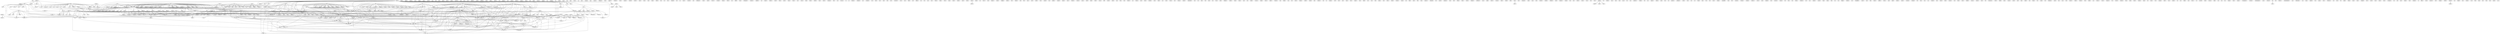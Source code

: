 digraph G {
  att [ label="att(2)" ];
  ee [ label="ee(5)" ];
  edu [ label="edu(90)" ];
  rcox [ label="rcox(1)" ];
  hp [ label="hp(2)" ];
  ubc [ label="ubc(5)" ];
  ac [ label="ac(9)" ];
  daigle [ label="daigle(2)" ];
  qvack [ label="qvack(1)" ];
  culliton [ label="culliton(2)" ];
  srg [ label="srg(1)" ];
  com [ label="com(46)" ];
  cox [ label="cox(2)" ];
  umr [ label="umr(1)" ];
  vnet [ label="vnet(5)" ];
  intel [ label="intel(1)" ];
  unit [ label="unit(2)" ];
  sasowa [ label="sasowa(1)" ];
  dmi [ label="dmi(1)" ];
  spr [ label="spr(1)" ];
  usherb [ label="usherb(1)" ];
  shane [ label="shane(2)" ];
  sedona [ label="sedona(1)" ];
  neilb [ label="neilb(1)" ];
  borris [ label="borris(1)" ];
  mik [ label="mik(2)" ];
  eece [ label="eece(1)" ];
  uky [ label="uky(2)" ];
  arperd [ label="arperd(1)" ];
  maoee [ label="maoee(1)" ];
  deluge [ label="deluge(1)" ];
  swallow [ label="swallow(1)" ];
  yacc [ label="yacc(1)" ];
  copper [ label="copper(1)" ];
  aecox [ label="aecox(1)" ];
  number [ label="number(6)" ];
  compatibility [ label="compatibility(2)" ];
  installation [ label="installation(2)" ];
  exceeds [ label="exceeds(2)" ];
  hardware [ label="hardware(3)" ];
  etc [ label="etc(2)" ];
  availability [ label="availability(3)" ];
  roussor [ label="roussor(1)" ];
  nec [ label="nec(1)" ];
  au [ label="au(8)" ];
  zeta [ label="zeta(1)" ];
  mohit [ label="mohit(1)" ];
  physc [ label="physc(1)" ];
  ringer [ label="ringer(2)" ];
  voting [ label="voting(12)" ];
  comp [ label="comp(35)" ];
  xscheme [ label="xscheme(1)" ];
  site [ label="site(1)" ];
  gcc [ label="gcc(2)" ];
  news [ label="news(2)" ];
  newsgroup [ label="newsgroup(4)" ];
  mail [ label="mail(6)" ];
  emx [ label="emx(1)" ];
  end [ label="end(1)" ];
  comp [ label="comp(8)" ];
  software [ label="software(4)" ];
  date [ label="date(1)" ];
  schedule [ label="schedule(3)" ];
  vote [ label="vote(1)" ];
  ask [ label="ask(2)" ];
  programmer [ label="programmer(22)" ];
  state [ label="state(1)" ];
  ispell [ label="ispell(1)" ];
  mlevis [ label="mlevis(2)" ];
  schedule [ label="schedule(1)" ];
  deadline [ label="deadline(1)" ];
  utsa [ label="utsa(5)" ];
  example [ label="example(5)" ];
  person [ label="person(2)" ];
  case [ label="case(1)" ];
  attempt [ label="attempt(4)" ];
  read [ label="read(2)" ];
  proposal [ label="proposal(3)" ];
  send [ label="send(4)" ];
  started [ label="started(1)" ];
  passes [ label="passes(2)" ];
  vote [ label="vote(10)" ];
  period [ label="period(4)" ];
  creation [ label="creation(5)" ];
  ballot [ label="ballot(10)" ];
  end [ label="end(1)" ];
  flex [ label="flex(1)" ];
  bit [ label="bit(1)" ];
  month [ label="month(1)" ];
  see [ label="see(1)" ];
  expert [ label="expert(1)" ];
  lawrence [ label="lawrence(1)" ];
  isis [ label="isis(2)" ];
  slin [ label="slin(1)" ];
  rose [ label="rose(1)" ];
  optimization [ label="optimization(1)" ];
  information [ label="information(1)" ];
  performance [ label="performance(1)" ];
  jeff [ label="jeff(3)" ];
  rain [ label="rain(2)" ];
  fluke [ label="fluke(1)" ];
  neon [ label="neon(1)" ];
  netcom [ label="netcom(3)" ];
  moriarty [ label="moriarty(1)" ];
  rick [ label="rick(2)" ];
  tc [ label="tc(2)" ];
  suttor [ label="suttor(1)" ];
  gtd [ label="gtd(1)" ];
  gatech [ label="gatech(3)" ];
  crick [ label="crick(1)" ];
  tmc [ label="tmc(1)" ];
  prism [ label="prism(2)" ];
  jsuttor [ label="jsuttor(1)" ];
  ssctr [ label="ssctr(1)" ];
  magnum [ label="magnum(1)" ];
  orville [ label="orville(2)" ];
  lindholm [ label="lindholm(2)" ];
  hvlpa [ label="hvlpa(1)" ];
  nadler [ label="nadler(1)" ];
  gmayer [ label="gmayer(1)" ];
  porting [ label="porting(8)" ];
  setup [ label="setup(9)" ];
  renaming [ label="renaming(2)" ];
  misc [ label="misc(10)" ];
  cc [ label="cc(2)" ];
  buffalo [ label="buffalo(1)" ];
  utexas [ label="utexas(2)" ];
  helsinki [ label="helsinki(1)" ];
  fi [ label="fi(3)" ];
  monash [ label="monash(4)" ];
  ed [ label="ed(2)" ];
  utexas [ label="utexas(1)" ];
  lin [ label="lin(1)" ];
  holsman [ label="holsman(1)" ];
  oau [ label="oau(1)" ];
  patrick [ label="patrick(1)" ];
  jdecarlo [ label="jdecarlo(1)" ];
  bronner [ label="bronner(1)" ];
  editor [ label="editor(1)" ];
  rpi [ label="rpi(2)" ];
  math [ label="math(3)" ];
  seymour [ label="seymour(1)" ];
  gunther [ label="gunther(1)" ];
  bj [ label="bj(1)" ];
  chinchilla [ label="chinchilla(1)" ];
  lf [ label="lf(1)" ];
  cornell [ label="cornell(2)" ];
  petro [ label="petro(1)" ];
  iac [ label="iac(1)" ];
  gen [ label="gen(2)" ];
  youren [ label="youren(1)" ];
  sc [ label="sc(1)" ];
  eliot [ label="eliot(1)" ];
  kovarski [ label="kovarski(2)" ];
  naji [ label="naji(1)" ];
  zawodny [ label="zawodny(1)" ];
  feldtmann [ label="feldtmann(1)" ];
  alicia [ label="alicia(1)" ];
  haggerty [ label="haggerty(1)" ];
  basis [ label="basis(1)" ];
  henriksen [ label="henriksen(1)" ];
  meyer [ label="meyer(1)" ];
  program [ label="program(1)" ];
  berkeley [ label="berkeley(2)" ];
  dl [ label="dl(1)" ];
  werner [ label="werner(2)" ];
  maxwell [ label="maxwell(2)" ];
  streeter [ label="streeter(1)" ];
  stephen [ label="stephen(4)" ];
  stevep [ label="stevep(1)" ];
  ian [ label="ian(2)" ];
  uwaterloo [ label="uwaterloo(4)" ];
  cmu [ label="cmu(2)" ];
  actrix [ label="actrix(2)" ];
  sri [ label="sri(1)" ];
  nz [ label="nz(4)" ];
  drye [ label="drye(1)" ];
  sl [ label="sl(1)" ];
  lau [ label="lau(4)" ];
  andrew [ label="andrew(3)" ];
  scdrye [ label="scdrye(1)" ];
  swt [ label="swt(1)" ];
  affinity [ label="affinity(1)" ];
  org [ label="org(9)" ];
  mn [ label="mn(1)" ];
  kralizec [ label="kralizec(1)" ];
  sanjay [ label="sanjay(1)" ];
  crispy [ label="crispy(1)" ];
  juha [ label="juha(1)" ];
  assela [ label="assela(1)" ];
  binkley [ label="binkley(1)" ];
  lkg [ label="lkg(1)" ];
  nrc [ label="nrc(1)" ];
  john [ label="john(2)" ];
  jbodnar [ label="jbodnar(1)" ];
  harvard [ label="harvard(4)" ];
  husc [ label="husc(1)" ];
  hstbme [ label="hstbme(1)" ];
  voter [ label="voter(3)" ];
  favors [ label="favors(1)" ];
  gnassi [ label="gnassi(1)" ];
  name [ label="name(11)" ];
  decarlo [ label="decarlo(1)" ];
  jgnassi [ label="jgnassi(1)" ];
  mitre [ label="mitre(1)" ];
  digex [ label="digex(1)" ];
  uga [ label="uga(1)" ];
  mit [ label="mit(4)" ];
  access [ label="access(1)" ];
  setting [ label="setting(1)" ];
  article [ label="article(1)" ];
  programming [ label="programming(1)" ];
  heirarchy [ label="heirarchy(1)" ];
  discuss [ label="discuss(1)" ];
  post [ label="post(2)" ];
  post [ label="post(1)" ];
  voted [ label="voted(1)" ];
  dave [ label="dave(1)" ];
  gregory [ label="gregory(3)" ];
  boeing [ label="boeing(1)" ];
  bcstec [ label="bcstec(1)" ];
  ggw [ label="ggw(1)" ];
  stephen [ label="stephen(2)" ];
  benningf [ label="benningf(1)" ];
  ptt [ label="ptt(1)" ];
  rn [ label="rn(1)" ];
  nrcphy [ label="nrcphy(1)" ];
  rosenvold [ label="rosenvold(1)" ];
  aid [ label="aid(1)" ];
  mfclemente [ label="mfclemente(1)" ];
  vartan [ label="vartan(1)" ];
  asselin [ label="asselin(1)" ];
  please [ label="please(3)" ];
  check [ label="check(1)" ];
  delete [ label="delete(1)" ];
  boisvert [ label="boisvert(1)" ];
  christoph [ label="christoph(1)" ];
  hilmera [ label="hilmera(1)" ];
  fwi [ label="fwi(1)" ];
  phoenix [ label="phoenix(1)" ];
  nl [ label="nl(6)" ];
  huang [ label="huang(1)" ];
  axion [ label="axion(1)" ];
  uva [ label="uva(1)" ];
  rao [ label="rao(2)" ];
  gammon [ label="gammon(1)" ];
  kfa [ label="kfa(1)" ];
  juelich [ label="juelich(2)" ];
  kfa [ label="kfa(1)" ];
  wpi [ label="wpi(2)" ];
  ibt [ label="ibt(2)" ];
  net [ label="net(1)" ];
  uunet [ label="uunet(1)" ];
  uunet [ label="uunet(1)" ];
  bt [ label="bt(1)" ];
  quinn [ label="quinn(2)" ];
  jerome [ label="jerome(2)" ];
  rgam [ label="rgam(1)" ];
  uk [ label="uk(4)" ];
  van [ label="van(4)" ];
  uu [ label="uu(1)" ];
  spot [ label="spot(1)" ];
  mrhagger [ label="mrhagger(1)" ];
  cactus [ label="cactus(1)" ];
  fattire [ label="fattire(1)" ];
  kiehl [ label="kiehl(2)" ];
  heederik [ label="heederik(2)" ];
  pshuang [ label="pshuang(1)" ];
  co [ label="co(1)" ];
  mass [ label="mass(4)" ];
  re [ label="re(1)" ];
  contains [ label="contains(1)" ];
  acknowledge [ label="acknowledge(1)" ];
  need [ label="need(1)" ];
  list [ label="list(1)" ];
  background [ label="background(2)" ];
  document [ label="document(1)" ];
  repeat [ label="repeat(1)" ];
  ack [ label="ack(3)" ];
  fischer [ label="fischer(2)" ];
  mu [ label="mu(1)" ];
  oz [ label="oz(2)" ];
  ecr [ label="ecr(1)" ];
  oac [ label="oac(1)" ];
  geoffb [ label="geoffb(1)" ];
  evanc [ label="evanc(1)" ];
  development [ label="development(1)" ];
  erzberger [ label="erzberger(1)" ];
  engelbert [ label="engelbert(1)" ];
  sg [ label="sg(1)" ];
  edward [ label="edward(1)" ];
  efeustel [ label="efeustel(1)" ];
  ida [ label="ida(1)" ];
  feustel [ label="feustel(1)" ];
  wimmer [ label="wimmer(2)" ];
  ftp [ label="ftp(1)" ];
  charge [ label="charge(1)" ];
  cheshire [ label="cheshire(1)" ];
  reisert [ label="reisert(2)" ];
  lebius [ label="lebius(2)" ];
  convex [ label="convex(1)" ];
  tommy [ label="tommy(1)" ];
  unix [ label="unix(2)" ];
  portability [ label="portability(1)" ];
  group [ label="group(1)" ];
  cover [ label="cover(1)" ];
  brianw [ label="brianw(1)" ];
  msc [ label="msc(1)" ];
  stratus [ label="stratus(1)" ];
  petja [ label="petja(1)" ];
  dermit [ label="dermit(1)" ];
  mittelst [ label="mittelst(1)" ];
  tigris [ label="tigris(1)" ];
  sean [ label="sean(1)" ];
  acad [ label="acad(1)" ];
  sorourke [ label="sorourke(1)" ];
  rourke [ label="rourke(1)" ];
  alaska [ label="alaska(1)" ];
  gartler [ label="gartler(1)" ];
  kassarjian [ label="kassarjian(1)" ];
  beta [ label="beta(1)" ];
  cco [ label="cco(2)" ];
  morrison [ label="morrison(1)" ];
  ir [ label="ir(1)" ];
  rz [ label="rz(1)" ];
  iholsman [ label="iholsman(1)" ];
  chandonia [ label="chandonia(1)" ];
  sip [ label="sip(1)" ];
  coordinate [ label="coordinate(1)" ];
  joey [ label="joey(1)" ];
  haijo [ label="haijo(2)" ];
  uncc [ label="uncc(1)" ];
  bill [ label="bill(3)" ];
  virginia [ label="virginia(1)" ];
  cookiemonster [ label="cookiemonster(1)" ];
  ucf [ label="ucf(1)" ];
  nasa [ label="nasa(1)" ];
  dab [ label="dab(1)" ];
  carb [ label="carb(1)" ];
  nmouawad [ label="nmouawad(1)" ];
  curtis [ label="curtis(1)" ];
  cisco [ label="cisco(1)" ];
  owens [ label="owens(2)" ];
  failed [ label="failed(1)" ];
  nyx [ label="nyx(3)" ];
  alfheim [ label="alfheim(1)" ];
  joe [ label="joe(1)" ];
  zdv [ label="zdv(1)" ];
  george [ label="george(1)" ];
  hassag [ label="hassag(1)" ];
  hassa [ label="hassa(1)" ];
  kilroy [ label="kilroy(1)" ];
  cmn [ label="cmn(1)" ];
  spur [ label="spur(1)" ];
  avoid [ label="avoid(1)" ];
  duplication [ label="duplication(1)" ];
  effort [ label="effort(1)" ];
  graz [ label="graz(1)" ];
  biology [ label="biology(1)" ];
  type [ label="type(2)" ];
  charter [ label="charter(2)" ];
  put [ label="put(2)" ];
  amber [ label="amber(1)" ];
  device [ label="device(1)" ];
  utkux [ label="utkux(1)" ];
  jensen [ label="jensen(1)" ];
  mashao [ label="mashao(1)" ];
  mcgill [ label="mcgill(1)" ];
  rainer [ label="rainer(2)" ];
  berlioz [ label="berlioz(1)" ];
  jochen [ label="jochen(2)" ];
  jofried [ label="jofried(1)" ];
  glasse [ label="glasse(1)" ];
  pc [ label="pc(1)" ];
  hlrserv [ label="hlrserv(1)" ];
  mike [ label="mike(3)" ];
  kashmir [ label="kashmir(1)" ];
  umd [ label="umd(3)" ];
  wam [ label="wam(1)" ];
  rd [ label="rd(1)" ];
  networx [ label="networx(1)" ];
  max [ label="max(2)" ];
  hmpetro [ label="hmpetro(1)" ];
  watson [ label="watson(2)" ];
  wolfgang [ label="wolfgang(1)" ];
  address [ label="address(1)" ];
  ethz [ label="ethz(1)" ];
  leglasse [ label="leglasse(1)" ];
  poll [ label="poll(1)" ];
  fahr [ label="fahr(1)" ];
  sparc [ label="sparc(1)" ];
  ftp [ label="ftp(1)" ];
  myke [ label="myke(1)" ];
  esmith [ label="esmith(1)" ];
  chua [ label="chua(1)" ];
  csugrad [ label="csugrad(1)" ];
  ksu [ label="ksu(2)" ];
  mailbox [ label="mailbox(1)" ];
  compton [ label="compton(2)" ];
  galarza [ label="galarza(1)" ];
  mayer [ label="mayer(1)" ];
  lehtonen [ label="lehtonen(1)" ];
  research [ label="research(1)" ];
  jpsum [ label="jpsum(1)" ];
  steele [ label="steele(2)" ];
  alpha [ label="alpha(1)" ];
  fill [ label="fill(1)" ];
  weber [ label="weber(2)" ];
  returns [ label="returns(1)" ];
  jim [ label="jim(4)" ];
  dec [ label="dec(3)" ];
  enet [ label="enet(2)" ];
  mast [ label="mast(1)" ];
  watstar [ label="watstar(1)" ];
  qintar [ label="qintar(1)" ];
  cliff [ label="cliff(1)" ];
  carsten [ label="carsten(2)" ];
  venkat [ label="venkat(1)" ];
  eng [ label="eng(1)" ];
  bbss [ label="bbss(1)" ];
  nan [ label="nan(2)" ];
  baechler [ label="baechler(1)" ];
  po [ label="po(1)" ];
  clement [ label="clement(1)" ];
  gess [ label="gess(2)" ];
  bernd [ label="bernd(1)" ];
  ciesielski [ label="ciesielski(1)" ];
  mark [ label="mark(2)" ];
  udel [ label="udel(1)" ];
  zooid [ label="zooid(2)" ];
  guild [ label="guild(2)" ];
  bach [ label="bach(1)" ];
  gershman [ label="gershman(2)" ];
  arien [ label="arien(1)" ];
  daniel [ label="daniel(1)" ];
  jay [ label="jay(1)" ];
  wicat [ label="wicat(1)" ];
  version [ label="version(1)" ];
  gdr [ label="gdr(1)" ];
  harburg [ label="harburg(1)" ];
  channel [ label="channel(1)" ];
  system [ label="system(5)" ];
  work [ label="work(1)" ];
  diagnosis [ label="diagnosis(1)" ];
  bug [ label="bug(2)" ];
  service [ label="service(3)" ];
  reports [ label="reports(1)" ];
  spokesmodel [ label="spokesmodel(1)" ];
  kun [ label="kun(1)" ];
  utu [ label="utu(1)" ];
  bath [ label="bath(1)" ];
  ted [ label="ted(1)" ];
  cline [ label="cline(2)" ];
  soe [ label="soe(1)" ];
  henry [ label="henry(2)" ];
  matd [ label="matd(1)" ];
  liukkonen [ label="liukkonen(1)" ];
  transfer [ label="transfer(1)" ];
  frmop [ label="frmop(1)" ];
  simonc [ label="simonc(1)" ];
  sum [ label="sum(2)" ];
  roll [ label="roll(1)" ];
  biegel [ label="biegel(2)" ];
  stanford [ label="stanford(1)" ];
  donald [ label="donald(1)" ];
  structure [ label="structure(1)" ];
  hoppie [ label="hoppie(1)" ];
  maturo [ label="maturo(1)" ];
  cnadler [ label="cnadler(1)" ];
  villumsen [ label="villumsen(1)" ];
  ska [ label="ska(1)" ];
  frankie [ label="frankie(1)" ];
  aau [ label="aau(1)" ];
  umn [ label="umn(1)" ];
  ssd [ label="ssd(1)" ];
  carbon [ label="carbon(1)" ];
  help [ label="help(1)" ];
  henning [ label="henning(1)" ];
  costello [ label="costello(1)" ];
  jackson [ label="jackson(2)" ];
  pak [ label="pak(1)" ];
  modester [ label="modester(1)" ];
  rik [ label="rik(2)" ];
  ix [ label="ix(1)" ];
  montana [ label="montana(1)" ];
  scott [ label="scott(2)" ];
  brett [ label="brett(1)" ];
  uark [ label="uark(1)" ];
  mainz [ label="mainz(1)" ];
  lance [ label="lance(1)" ];
  support [ label="support(1)" ];
  train [ label="train(1)" ];
  skdad [ label="skdad(1)" ];
  rest [ label="rest(1)" ];
  irisa [ label="irisa(1)" ];
  edit [ label="edit(1)" ];
  gollum [ label="gollum(1)" ];
  rhrk [ label="rhrk(1)" ];
  leitner [ label="leitner(1)" ];
  kitchin [ label="kitchin(2)" ];
  teradyne [ label="teradyne(1)" ];
  comma [ label="comma(1)" ];
  jpl [ label="jpl(1)" ];
  bolek [ label="bolek(1)" ];
  andre [ label="andre(1)" ];
  fido [ label="fido(1)" ];
  chen [ label="chen(1)" ];
  papresco [ label="papresco(1)" ];
  informatik [ label="informatik(1)" ];
  km [ label="km(1)" ];
  ibm [ label="ibm(3)" ];
  grey [ label="grey(1)" ];
  non [ label="non(1)" ];
  addition [ label="addition(1)" ];
  marten [ label="marten(2)" ];
  qualcomm [ label="qualcomm(1)" ];
  colin [ label="colin(1)" ];
  dirk [ label="dirk(2)" ];
  oldham [ label="oldham(1)" ];
  dieter [ label="dieter(1)" ];
  ucdavis [ label="ucdavis(1)" ];
  rename [ label="rename(2)" ];
  cfv [ label="cfv(6)" ];
  day [ label="day(2)" ];
  create [ label="create(1)" ];
  blackman [ label="blackman(1)" ];
  intellection [ label="intellection(1)" ];
  cnusc [ label="cnusc(1)" ];
  nodak [ label="nodak(1)" ];
  herbert [ label="herbert(1)" ];
  sorensen [ label="sorensen(1)" ];
  bkone [ label="bkone(1)" ];
  caltech [ label="caltech(2)" ];
  john [ label="john(10)" ];
  giller [ label="giller(1)" ];
  brian [ label="brian(1)" ];
  landy [ label="landy(2)" ];
  mist [ label="mist(1)" ];
  jeremy [ label="jeremy(3)" ];
  bgsu [ label="bgsu(1)" ];
  plxsun [ label="plxsun(1)" ];
  plx [ label="plx(1)" ];
  dartmouth [ label="dartmouth(1)" ];
  usask [ label="usask(1)" ];
  yguo [ label="yguo(1)" ];
  neel [ label="neel(1)" ];
  colostate [ label="colostate(1)" ];
  problem [ label="problem(1)" ];
  hollebone [ label="hollebone(1)" ];
  poole [ label="poole(1)" ];
  champion [ label="champion(1)" ];
  uregina [ label="uregina(1)" ];
  des [ label="des(1)" ];
  phy [ label="phy(1)" ];
  student [ label="student(1)" ];
  lawton [ label="lawton(1)" ];
  bryan [ label="bryan(1)" ];
  ulm [ label="ulm(1)" ];
  venus [ label="venus(1)" ];
  anthony [ label="anthony(2)" ];
  waikato [ label="waikato(1)" ];
  roboco [ label="roboco(1)" ];
  uucp [ label="uucp(1)" ];
  cit [ label="cit(1)" ];
  cambria [ label="cambria(2)" ];
  vigor [ label="vigor(1)" ];
  jack [ label="jack(1)" ];
  krid [ label="krid(1)" ];
  summer [ label="summer(1)" ];
  parry [ label="parry(2)" ];
  les [ label="les(1)" ];
  rug [ label="rug(1)" ];
  moderator [ label="moderator(1)" ];
  schimke [ label="schimke(1)" ];
  ronald [ label="ronald(1)" ];
  vu [ label="vu(1)" ];
  db [ label="db(1)" ];
  oxy [ label="oxy(1)" ];
  opposes [ label="opposes(1)" ];
  robbert [ label="robbert(1)" ];
  pean [ label="pean(1)" ];
  dcp [ label="dcp(1)" ];
  rit [ label="rit(2)" ];
  paradyne [ label="paradyne(1)" ];
  edward [ label="edward(1)" ];
  pietilainen [ label="pietilainen(1)" ];
  rwyble [ label="rwyble(1)" ];
  evan [ label="evan(1)" ];
  ole [ label="ole(1)" ];
  rcc [ label="rcc(1)" ];
  franck [ label="franck(2)" ];
  plim [ label="plim(1)" ];
  hlrz [ label="hlrz(1)" ];
  der [ label="der(1)" ];
  david [ label="david(1)" ];
  hydrogen [ label="hydrogen(1)" ];
  roland [ label="roland(1)" ];
  theory [ label="theory(3)" ];
  choate [ label="choate(1)" ];
  dmosher [ label="dmosher(1)" ];
  dpoole [ label="dpoole(1)" ];
  mella [ label="mella(1)" ];
  wald [ label="wald(2)" ];
  psych [ label="psych(1)" ];
  douglas [ label="douglas(1)" ];
  grupenhoff [ label="grupenhoff(1)" ];
  alan [ label="alan(1)" ];
  bell [ label="bell(1)" ];
  mouawad [ label="mouawad(1)" ];
  viewlogic [ label="viewlogic(1)" ];
  win [ label="win(2)" ];
  supports [ label="supports(1)" ];
  woerkom [ label="woerkom(2)" ];
  woodbury [ label="woodbury(1)" ];
  carlson [ label="carlson(1)" ];
  matt [ label="matt(1)" ];
  skogstad [ label="skogstad(1)" ];
  djm [ label="djm(1)" ];
  princeton [ label="princeton(1)" ];
  lexmark [ label="lexmark(1)" ];
  zfe [ label="zfe(1)" ];
  tfriis [ label="tfriis(1)" ];
  lek [ label="lek(1)" ];
  abstain [ label="abstain(1)" ];
  donaldson [ label="donaldson(1)" ];
  gov [ label="gov(1)" ];
  nus [ label="nus(1)" ];
  compiler [ label="compiler(1)" ];
  prescod [ label="prescod(1)" ];
  bob [ label="bob(1)" ];
  kone [ label="kone(1)" ];
  ab [ label="ab(1)" ];
  rflab [ label="rflab(1)" ];
  doug [ label="doug(2)" ];
  hoang [ label="hoang(1)" ];
  feki [ label="feki(1)" ];
  siri [ label="siri(1)" ];
  forum [ label="forum(3)" ];
  discussion [ label="discussion(3)" ];
  tim [ label="tim(1)" ];
  psyhtjs [ label="psyhtjs(1)" ];
  nottingham [ label="nottingham(1)" ];
  provide [ label="provide(3)" ];
  ecn [ label="ecn(1)" ];
  filippini [ label="filippini(1)" ];
  clemente [ label="clemente(1)" ];
  carl [ label="carl(1)" ];
  benningfield [ label="benningfield(1)" ];
  concert [ label="concert(1)" ];
  athena [ label="athena(2)" ];
  man [ label="man(1)" ];
  dbp [ label="dbp(1)" ];
  schunix [ label="schunix(1)" ];
  geoffrey [ label="geoffrey(1)" ];
  kretzer [ label="kretzer(1)" ];
  jane [ label="jane(2)" ];
  hodge [ label="hodge(2)" ];
  salomon [ label="salomon(1)" ];
  markus [ label="markus(1)" ];
  provensal [ label="provensal(1)" ];
  boneham [ label="boneham(2)" ];
  ttd [ label="ttd(1)" ];
  knex [ label="knex(1)" ];
  lacy [ label="lacy(1)" ];
  uio [ label="uio(1)" ];
  iwaarden [ label="iwaarden(1)" ];
  robert [ label="robert(7)" ];
  easyrob [ label="easyrob(1)" ];
  isc [ label="isc(2)" ];
  hak [ label="hak(1)" ];
  hacker [ label="hacker(2)" ];
  derek [ label="derek(1)" ];
  maynard [ label="maynard(1)" ];
  rice [ label="rice(2)" ];
  bitnet [ label="bitnet(1)" ];
  status [ label="status(1)" ];
  bhendel [ label="bhendel(1)" ];
  etorrem [ label="etorrem(1)" ];
  glawton [ label="glawton(1)" ];
  estec [ label="estec(2)" ];
  dk [ label="dk(1)" ];
  introduction [ label="introduction(1)" ];
  owlnet [ label="owlnet(1)" ];
  dabeef [ label="dabeef(1)" ];
  peter [ label="peter(1)" ];
  time [ label="time(4)" ];
  count [ label="count(1)" ];
  bernard [ label="bernard(1)" ];
  powell [ label="powell(1)" ];
  david [ label="david(2)" ];
  paul [ label="paul(2)" ];
  kaja [ label="kaja(1)" ];
  sneath [ label="sneath(1)" ];
  usf [ label="usf(1)" ];
  daimi [ label="daimi(1)" ];
  franzki [ label="franzki(1)" ];
  lbt [ label="lbt(1)" ];
  wright [ label="wright(1)" ];
  tsd [ label="tsd(1)" ];
  hildesheim [ label="hildesheim(1)" ];
  garzik [ label="garzik(1)" ];
  kub [ label="kub(1)" ];
  uwm [ label="uwm(1)" ];
  doe [ label="doe(2)" ];
  strazdus [ label="strazdus(1)" ];
  wallace [ label="wallace(1)" ];
  boschma [ label="boschma(1)" ];
  titan [ label="titan(1)" ];
  hendel [ label="hendel(1)" ];
  ron [ label="ron(1)" ];
  swknasri [ label="swknasri(1)" ];
  warren [ label="warren(1)" ];
  lempriere [ label="lempriere(1)" ];
  dev [ label="dev(1)" ];
  boresch [ label="boresch(2)" ];
  attention [ label="attention(1)" ];
  fsspr [ label="fsspr(1)" ];
  johnb [ label="johnb(1)" ];
  physik [ label="physik(1)" ];
  chem [ label="chem(2)" ];
  hartman [ label="hartman(1)" ];
  logan [ label="logan(2)" ];
  ch [ label="ch(2)" ];
  jeroen [ label="jeroen(1)" ];
  view [ label="view(1)" ];
  montage [ label="montage(1)" ];
  family [ label="family(1)" ];
  bob [ label="bob(2)" ];
  horst [ label="horst(1)" ];
  jarlehto [ label="jarlehto(1)" ];
  smith [ label="smith(1)" ];
  purdue [ label="purdue(2)" ];
  gt [ label="gt(1)" ];
  thomas [ label="thomas(1)" ];
  tom [ label="tom(6)" ];
  jari [ label="jari(1)" ];
  stefan [ label="stefan(4)" ];
  cast [ label="cast(1)" ];
  denver [ label="denver(1)" ];
  nc [ label="nc(1)" ];
  sierwald [ label="sierwald(2)" ];
  botha [ label="botha(1)" ];
  claircom [ label="claircom(1)" ];
  kenneth [ label="kenneth(1)" ];
  kherron [ label="kherron(1)" ];
  mikel [ label="mikel(1)" ];
  ronald [ label="ronald(1)" ];
  esa [ label="esa(1)" ];
  lee [ label="lee(1)" ];
  jhu [ label="jhu(1)" ];
  colorado [ label="colorado(2)" ];
  michael [ label="michael(4)" ];
  shankar [ label="shankar(1)" ];
  lentin [ label="lentin(1)" ];
  aiyagari [ label="aiyagari(1)" ];
  veeraraghavan [ label="veeraraghavan(1)" ];
  wiersema [ label="wiersema(1)" ];
  acknowlegement [ label="acknowlegement(1)" ];
  joern [ label="joern(1)" ];
  robertson [ label="robertson(2)" ];
  ifi [ label="ifi(2)" ];
  unizh [ label="unizh(1)" ];
  utk [ label="utk(1)" ];
  boleslaw [ label="boleslaw(1)" ];
  acknowledgement [ label="acknowledgement(4)" ];
  guo [ label="guo(1)" ];
  mind [ label="mind(1)" ];
  bedersdorfer [ label="bedersdorfer(1)" ];
  ucx [ label="ucx(1)" ];
  panix [ label="panix(1)" ];
  rdippold [ label="rdippold(1)" ];
  kris [ label="kris(1)" ];
  mosaic [ label="mosaic(1)" ];
  leave [ label="leave(1)" ];
  veldhuyzen [ label="veldhuyzen(1)" ];
  roe [ label="roe(1)" ];
  shaw [ label="shaw(1)" ];
  kl [ label="kl(2)" ];
  ruppel [ label="ruppel(2)" ];
  odskog [ label="odskog(1)" ];
  braun [ label="braun(1)" ];
  ucdavis [ label="ucdavis(1)" ];
  monu [ label="monu(1)" ];
  steinkopf [ label="steinkopf(1)" ];
  allow [ label="allow(1)" ];
  march [ label="march(2)" ];
  marc [ label="marc(4)" ];
  suntan [ label="suntan(1)" ];
  venky [ label="venky(1)" ];
  christopher [ label="christopher(1)" ];
  jkr [ label="jkr(1)" ];
  gef [ label="gef(1)" ];
  april [ label="april(1)" ];
  johnnie [ label="johnnie(1)" ];
  tsen [ label="tsen(2)" ];
  vanderlek [ label="vanderlek(1)" ];
  il [ label="il(1)" ];
  tiffany [ label="tiffany(1)" ];
  bruce [ label="bruce(5)" ];
  jmaynard [ label="jmaynard(1)" ];
  note [ label="note(1)" ];
  schipper [ label="schipper(1)" ];
  bartlett [ label="bartlett(1)" ];
  matthew [ label="matthew(3)" ];
  iastate [ label="iastate(1)" ];
  ejo [ label="ejo(1)" ];
  dippold [ label="dippold(1)" ];
  bart [ label="bart(1)" ];
  borland [ label="borland(1)" ];
  cwru [ label="cwru(2)" ];
  felix [ label="felix(1)" ];
  keep [ label="keep(1)" ];
  call [ label="call(1)" ];
  tedc [ label="tedc(1)" ];
  pdn [ label="pdn(1)" ];
  gerald [ label="gerald(1)" ];
  crux [ label="crux(1)" ];
  ee -> edu [ label="1" ];
  ee -> rcox [ label="1" ];
  ee -> hp [ label="1" ];
  ee -> ubc [ label="2" ];
  ee -> ac [ label="1" ];
  ee -> daigle [ label="1" ];
  ee -> qvack [ label="1" ];
  ee -> culliton [ label="1" ];
  ee -> srg [ label="1" ];
  ee -> com [ label="1" ];
  ee -> cox [ label="1" ];
  ee -> umr [ label="1" ];
  vnet -> intel [ label="1" ];
  vnet -> unit [ label="1" ];
  vnet -> sasowa [ label="1" ];
  vnet -> edu [ label="2" ];
  vnet -> dmi [ label="1" ];
  vnet -> spr [ label="1" ];
  vnet -> usherb [ label="1" ];
  vnet -> shane [ label="1" ];
  vnet -> sedona [ label="1" ];
  vnet -> neilb [ label="1" ];
  vnet -> borris [ label="1" ];
  vnet -> mik [ label="1" ];
  vnet -> eece [ label="1" ];
  vnet -> uky [ label="1" ];
  vnet -> arperd [ label="1" ];
  number -> compatibility [ label="1" ];
  number -> installation [ label="1" ];
  number -> exceeds [ label="4" ];
  number -> hardware [ label="1" ];
  number -> etc [ label="1" ];
  number -> availability [ label="1" ];
  voting -> comp [ label="4" ];
  voting -> xscheme [ label="4" ];
  voting -> site [ label="1" ];
  voting -> gcc [ label="4" ];
  voting -> news [ label="1" ];
  voting -> newsgroup [ label="1" ];
  voting -> mail [ label="1" ];
  voting -> edu [ label="1" ];
  voting -> emx [ label="4" ];
  voting -> end [ label="1" ];
  voting -> comp [ label="4" ];
  voting -> software [ label="4" ];
  voting -> date [ label="1" ];
  voting -> schedule [ label="4" ];
  voting -> vote [ label="1" ];
  voting -> ask [ label="1" ];
  voting -> programmer [ label="4" ];
  voting -> state [ label="1" ];
  voting -> ispell [ label="4" ];
  voting -> mlevis [ label="1" ];
  voting -> schedule [ label="4" ];
  voting -> deadline [ label="1" ];
  voting -> utsa [ label="1" ];
  voting -> example [ label="4" ];
  voting -> person [ label="1" ];
  voting -> case [ label="1" ];
  voting -> attempt [ label="1" ];
  voting -> read [ label="4" ];
  voting -> proposal [ label="1" ];
  voting -> send [ label="1" ];
  voting -> started [ label="2" ];
  voting -> exceeds [ label="1" ];
  voting -> passes [ label="1" ];
  voting -> vote [ label="1" ];
  voting -> period [ label="4" ];
  voting -> creation [ label="4" ];
  voting -> ballot [ label="4" ];
  voting -> end [ label="1" ];
  voting -> flex [ label="4" ];
  voting -> etc [ label="2" ];
  voting -> bit [ label="4" ];
  voting -> month [ label="1" ];
  voting -> see [ label="1" ];
  voting -> expert [ label="1" ];
  compatibility -> optimization [ label="1" ];
  compatibility -> information [ label="1" ];
  compatibility -> performance [ label="1" ];
  compatibility -> hardware [ label="1" ];
  compatibility -> etc [ label="1" ];
  jeff -> rain [ label="1" ];
  jeff -> edu [ label="2" ];
  jeff -> fluke [ label="1" ];
  jeff -> neon [ label="1" ];
  jeff -> netcom [ label="1" ];
  jeff -> moriarty [ label="1" ];
  jeff -> rick [ label="1" ];
  jeff -> tc [ label="1" ];
  jeff -> suttor [ label="1" ];
  jeff -> gtd [ label="1" ];
  jeff -> gatech [ label="1" ];
  jeff -> crick [ label="1" ];
  jeff -> tmc [ label="1" ];
  jeff -> prism [ label="1" ];
  jeff -> com [ label="2" ];
  jeff -> jsuttor [ label="1" ];
  jeff -> ssctr [ label="1" ];
  comp -> xscheme [ label="1" ];
  comp -> gcc [ label="1" ];
  comp -> emx [ label="1" ];
  comp -> software [ label="1" ];
  comp -> programmer [ label="23" ];
  comp -> ispell [ label="1" ];
  comp -> porting [ label="8" ];
  comp -> setup [ label="11" ];
  comp -> renaming [ label="3" ];
  comp -> read [ label="1" ];
  comp -> flex [ label="1" ];
  comp -> misc [ label="14" ];
  cc -> edu [ label="5" ];
  cc -> buffalo [ label="1" ];
  cc -> utexas [ label="1" ];
  cc -> helsinki [ label="1" ];
  cc -> fi [ label="1" ];
  cc -> monash [ label="3" ];
  cc -> ed [ label="1" ];
  cc -> utexas [ label="1" ];
  news -> basis [ label="1" ];
  berkeley -> dl [ label="1" ];
  berkeley -> werner [ label="1" ];
  berkeley -> com [ label="1" ];
  stephen -> edu [ label="1" ];
  stephen -> stevep [ label="1" ];
  stephen -> ian [ label="1" ];
  stephen -> uwaterloo [ label="1" ];
  stephen -> cmu [ label="1" ];
  stephen -> actrix [ label="2" ];
  stephen -> sri [ label="1" ];
  stephen -> nz [ label="2" ];
  stephen -> drye [ label="1" ];
  stephen -> sedona [ label="1" ];
  stephen -> sl [ label="1" ];
  stephen -> lau [ label="1" ];
  stephen -> andrew [ label="1" ];
  stephen -> scdrye [ label="1" ];
  stephen -> swt [ label="1" ];
  stephen -> com [ label="2" ];
  stephen -> affinity [ label="1" ];
  stephen -> org [ label="2" ];
  stephen -> mn [ label="1" ];
  stephen -> kralizec [ label="1" ];
  john -> edu [ label="6" ];
  john -> dl [ label="1" ];
  john -> comp [ label="2" ];
  john -> ubc [ label="1" ];
  john -> jbodnar [ label="1" ];
  john -> harvard [ label="1" ];
  john -> programmer [ label="2" ];
  john -> husc [ label="1" ];
  john -> porting [ label="2" ];
  john -> utexas [ label="1" ];
  john -> hstbme [ label="1" ];
  john -> voter [ label="2" ];
  john -> example [ label="2" ];
  john -> favors [ label="2" ];
  john -> gnassi [ label="1" ];
  john -> werner [ label="1" ];
  john -> name [ label="2" ];
  john -> ed [ label="1" ];
  john -> decarlo [ label="1" ];
  john -> com [ label="2" ];
  john -> jgnassi [ label="1" ];
  john -> mitre [ label="1" ];
  john -> digex [ label="1" ];
  john -> uga [ label="2" ];
  john -> mit [ label="1" ];
  john -> org [ label="1" ];
  john -> access [ label="1" ];
  john -> utexas [ label="1" ];
  newsgroup -> comp [ label="1" ];
  newsgroup -> setting [ label="1" ];
  newsgroup -> programmer [ label="1" ];
  newsgroup -> article [ label="1" ];
  newsgroup -> programming [ label="1" ];
  newsgroup -> heirarchy [ label="1" ];
  newsgroup -> discuss [ label="1" ];
  newsgroup -> etc [ label="1" ];
  newsgroup -> see [ label="1" ];
  mail -> edu [ label="2" ];
  mail -> post [ label="1" ];
  mail -> post [ label="1" ];
  mail -> vote [ label="1" ];
  mail -> ask [ label="1" ];
  mail -> mlevis [ label="3" ];
  mail -> utsa [ label="3" ];
  mail -> voted [ label="1" ];
  mail -> send [ label="1" ];
  mail -> vote [ label="1" ];
  mail -> ballot [ label="2" ];
  mail -> etc [ label="1" ];
  mail -> expert [ label="1" ];
  gregory -> actrix [ label="1" ];
  gregory -> boeing [ label="2" ];
  gregory -> nz [ label="1" ];
  gregory -> com [ label="2" ];
  gregory -> bcstec [ label="2" ];
  gregory -> ggw [ label="1" ];
  gregory -> stephen [ label="1" ];
  please -> end [ label="1" ];
  please -> vote [ label="1" ];
  please -> send [ label="1" ];
  please -> vote [ label="1" ];
  please -> ballot [ label="1" ];
  please -> end [ label="1" ];
  please -> check [ label="1" ];
  please -> delete [ label="1" ];
  edu -> dl [ label="1" ];
  edu -> fwi [ label="1" ];
  edu -> phoenix [ label="1" ];
  edu -> nl [ label="1" ];
  edu -> huang [ label="1" ];
  edu -> axion [ label="1" ];
  edu -> spr [ label="1" ];
  edu -> uva [ label="1" ];
  edu -> rao [ label="1" ];
  edu -> gammon [ label="1" ];
  edu -> kfa [ label="1" ];
  edu -> juelich [ label="1" ];
  edu -> kfa [ label="1" ];
  edu -> wpi [ label="1" ];
  edu -> ibt [ label="1" ];
  edu -> mlevis [ label="1" ];
  edu -> net [ label="1" ];
  edu -> uunet [ label="1" ];
  edu -> shane [ label="1" ];
  edu -> utsa [ label="1" ];
  edu -> send [ label="1" ];
  edu -> werner [ label="1" ];
  edu -> uunet [ label="1" ];
  edu -> bt [ label="1" ];
  edu -> quinn [ label="1" ];
  edu -> com [ label="3" ];
  edu -> jerome [ label="1" ];
  edu -> rgam [ label="1" ];
  edu -> uk [ label="1" ];
  edu -> van [ label="1" ];
  edu -> uu [ label="1" ];
  edu -> spot [ label="1" ];
  edu -> mrhagger [ label="1" ];
  edu -> org [ label="1" ];
  edu -> cactus [ label="1" ];
  edu -> fattire [ label="1" ];
  edu -> kiehl [ label="1" ];
  edu -> heederik [ label="1" ];
  edu -> pshuang [ label="1" ];
  edu -> co [ label="1" ];
  mass -> emx [ label="1" ];
  mass -> re [ label="1" ];
  mass -> contains [ label="1" ];
  mass -> comp [ label="1" ];
  mass -> software [ label="1" ];
  mass -> schedule [ label="1" ];
  mass -> acknowledge [ label="1" ];
  mass -> vote [ label="1" ];
  mass -> programmer [ label="1" ];
  mass -> ispell [ label="1" ];
  mass -> need [ label="1" ];
  mass -> schedule [ label="1" ];
  mass -> list [ label="1" ];
  mass -> example [ label="1" ];
  mass -> voted [ label="1" ];
  mass -> read [ label="1" ];
  mass -> send [ label="1" ];
  mass -> vote [ label="1" ];
  mass -> background [ label="1" ];
  mass -> document [ label="1" ];
  mass -> creation [ label="1" ];
  mass -> ballot [ label="1" ];
  mass -> flex [ label="1" ];
  mass -> repeat [ label="1" ];
  mass -> ack [ label="1" ];
  mass -> bit [ label="1" ];
  ian -> mu [ label="1" ];
  ian -> oz [ label="1" ];
  ian -> sedona [ label="2" ];
  ian -> ecr [ label="1" ];
  ian -> com [ label="3" ];
  post -> see [ label="1" ];
  edward -> gammon [ label="1" ];
  edward -> efeustel [ label="1" ];
  edward -> ida [ label="1" ];
  edward -> com [ label="1" ];
  edward -> rgam [ label="1" ];
  edward -> feustel [ label="1" ];
  edward -> org [ label="1" ];
  ftp -> comp [ label="1" ];
  ftp -> charge [ label="1" ];
  ftp -> read [ label="1" ];
  ftp -> com [ label="1" ];
  ftp -> misc [ label="1" ];
  unix -> contains [ label="1" ];
  unix -> comp [ label="1" ];
  unix -> software [ label="1" ];
  unix -> schedule [ label="1" ];
  unix -> programmer [ label="1" ];
  unix -> ispell [ label="1" ];
  unix -> need [ label="1" ];
  unix -> schedule [ label="1" ];
  unix -> porting [ label="1" ];
  unix -> example [ label="1" ];
  unix -> read [ label="1" ];
  unix -> portability [ label="1" ];
  unix -> background [ label="1" ];
  unix -> document [ label="1" ];
  unix -> creation [ label="1" ];
  unix -> group [ label="1" ];
  unix -> ballot [ label="1" ];
  unix -> flex [ label="1" ];
  unix -> etc [ label="1" ];
  unix -> bit [ label="1" ];
  unix -> cover [ label="1" ];
  sean -> utsa [ label="1" ];
  sean -> acad [ label="1" ];
  sean -> sorourke [ label="1" ];
  sean -> rourke [ label="1" ];
  sean -> alaska [ label="1" ];
  comp -> software [ label="1" ];
  comp -> programmer [ label="23" ];
  comp -> ispell [ label="1" ];
  comp -> porting [ label="8" ];
  comp -> setup [ label="11" ];
  comp -> renaming [ label="3" ];
  comp -> read [ label="1" ];
  comp -> flex [ label="1" ];
  comp -> misc [ label="14" ];
  bill -> virginia [ label="1" ];
  bill -> buffalo [ label="1" ];
  bill -> cookiemonster [ label="1" ];
  bill -> ucf [ label="1" ];
  nl -> buffalo [ label="1" ];
  nl -> cookiemonster [ label="1" ];
  nl -> owens [ label="1" ];
  george -> ubc [ label="1" ];
  george -> hassag [ label="1" ];
  george -> hassa [ label="1" ];
  george -> kilroy [ label="1" ];
  software -> spur [ label="1" ];
  software -> ispell [ label="1" ];
  software -> avoid [ label="1" ];
  software -> duplication [ label="1" ];
  software -> flex [ label="1" ];
  software -> effort [ label="1" ];
  type -> vote [ label="1" ];
  type -> charter [ label="1" ];
  type -> proposal [ label="1" ];
  type -> vote [ label="1" ];
  type -> put [ label="1" ];
  mcgill -> daigle [ label="1" ];
  mcgill -> qvack [ label="1" ];
  mcgill -> culliton [ label="1" ];
  mcgill -> srg [ label="1" ];
  mcgill -> com [ label="1" ];
  mcgill -> cox [ label="1" ];
  jochen -> jofried [ label="1" ];
  mike -> programmer [ label="1" ];
  mike -> kashmir [ label="1" ];
  mike -> porting [ label="1" ];
  mike -> setup [ label="1" ];
  mike -> umd [ label="1" ];
  mike -> wam [ label="1" ];
  mike -> rd [ label="1" ];
  mike -> werner [ label="1" ];
  mike -> networx [ label="1" ];
  mike -> com [ label="2" ];
  post -> see [ label="1" ];
  ftp -> charge [ label="1" ];
  ftp -> read [ label="1" ];
  ftp -> com [ label="1" ];
  ftp -> misc [ label="1" ];
  schedule -> programmer [ label="1" ];
  schedule -> ispell [ label="1" ];
  schedule -> read [ label="1" ];
  schedule -> proposal [ label="1" ];
  schedule -> started [ label="1" ];
  schedule -> exceeds [ label="1" ];
  schedule -> passes [ label="1" ];
  schedule -> period [ label="2" ];
  schedule -> creation [ label="1" ];
  schedule -> flex [ label="1" ];
  schedule -> bit [ label="1" ];
  schedule -> see [ label="2" ];
  vote -> programmer [ label="1" ];
  vote -> porting [ label="1" ];
  vote -> setup [ label="1" ];
  vote -> charter [ label="1" ];
  vote -> fill [ label="2" ];
  vote -> person [ label="1" ];
  vote -> rd [ label="1" ];
  vote -> proposal [ label="1" ];
  vote -> send [ label="1" ];
  vote -> name [ label="1" ];
  vote -> ballot [ label="2" ];
  vote -> end [ label="1" ];
  vote -> check [ label="1" ];
  vote -> put [ label="1" ];
  ask -> expert [ label="1" ];
  jim -> dec [ label="1" ];
  jim -> enet [ label="1" ];
  jim -> mast [ label="1" ];
  jim -> watstar [ label="2" ];
  jim -> com [ label="2" ];
  jim -> qintar [ label="1" ];
  programmer -> ispell [ label="1" ];
  programmer -> porting [ label="8" ];
  programmer -> setup [ label="1" ];
  programmer -> flex [ label="1" ];
  programmer -> misc [ label="12" ];
  mark -> udel [ label="1" ];
  mark -> zooid [ label="1" ];
  mark -> guild [ label="1" ];
  mark -> bach [ label="1" ];
  mark -> gershman [ label="1" ];
  mark -> org [ label="1" ];
  rick -> crick [ label="1" ];
  rick -> tmc [ label="1" ];
  rick -> ssctr [ label="1" ];
  system -> charge [ label="1" ];
  system -> work [ label="2" ];
  system -> setup [ label="2" ];
  system -> installation [ label="2" ];
  system -> performance [ label="2" ];
  system -> read [ label="1" ];
  system -> misc [ label="1" ];
  system -> diagnosis [ label="2" ];
  system -> bug [ label="2" ];
  system -> service [ label="3" ];
  system -> reports [ label="2" ];
  system -> availability [ label="4" ];
  net -> biegel [ label="1" ];
  net -> quinn [ label="1" ];
  net -> stanford [ label="1" ];
  net -> org [ label="1" ];
  net -> cactus [ label="1" ];
  uunet -> quinn [ label="1" ];
  uunet -> org [ label="1" ];
  uunet -> cactus [ label="1" ];
  tc -> umn [ label="1" ];
  tc -> crick [ label="1" ];
  tc -> tmc [ label="1" ];
  tc -> ssctr [ label="1" ];
  need -> schedule [ label="1" ];
  need -> utsa [ label="1" ];
  need -> example [ label="1" ];
  need -> help [ label="1" ];
  need -> read [ label="1" ];
  need -> send [ label="1" ];
  need -> creation [ label="1" ];
  need -> ballot [ label="1" ];
  need -> flex [ label="1" ];
  need -> etc [ label="1" ];
  need -> bit [ label="1" ];
  need -> expert [ label="1" ];
  schedule -> read [ label="1" ];
  schedule -> proposal [ label="1" ];
  schedule -> started [ label="1" ];
  schedule -> exceeds [ label="1" ];
  schedule -> passes [ label="1" ];
  schedule -> period [ label="2" ];
  schedule -> creation [ label="1" ];
  schedule -> flex [ label="1" ];
  schedule -> bit [ label="1" ];
  schedule -> see [ label="2" ];
  porting -> setup [ label="1" ];
  porting -> portability [ label="2" ];
  porting -> etc [ label="2" ];
  utexas -> ed [ label="1" ];
  setup -> installation [ label="1" ];
  setup -> renaming [ label="1" ];
  setup -> performance [ label="1" ];
  setup -> misc [ label="1" ];
  setup -> availability [ label="1" ];
  ac -> uk [ label="4" ];
  installation -> performance [ label="1" ];
  installation -> etc [ label="1" ];
  ibm -> grey [ label="1" ];
  ibm -> sedona [ label="1" ];
  ibm -> neilb [ label="1" ];
  ibm -> read [ label="1" ];
  ibm -> com [ label="2" ];
  ibm -> borris [ label="1" ];
  ibm -> misc [ label="1" ];
  ibm -> mik [ label="1" ];
  ibm -> non [ label="1" ];
  ibm -> service [ label="1" ];
  ibm -> mrhagger [ label="1" ];
  ibm -> eece [ label="1" ];
  ibm -> addition [ label="1" ];
  ibm -> uky [ label="1" ];
  ibm -> arperd [ label="1" ];
  ibm -> fattire [ label="1" ];
  voter -> example [ label="2" ];
  voter -> favors [ label="2" ];
  voter -> creation [ label="1" ];
  voter -> ballot [ label="1" ];
  voter -> rename [ label="1" ];
  cfv -> renaming [ label="1" ];
  cfv -> voted [ label="3" ];
  cfv -> rd [ label="1" ];
  cfv -> send [ label="3" ];
  cfv -> started [ label="1" ];
  cfv -> vote [ label="2" ];
  cfv -> period [ label="1" ];
  cfv -> creation [ label="1" ];
  cfv -> day [ label="1" ];
  cfv -> end [ label="1" ];
  cfv -> repeat [ label="2" ];
  cfv -> check [ label="2" ];
  cfv -> create [ label="1" ];
  john -> example [ label="2" ];
  john -> favors [ label="2" ];
  john -> gnassi [ label="1" ];
  john -> werner [ label="1" ];
  john -> name [ label="2" ];
  john -> ed [ label="1" ];
  john -> decarlo [ label="1" ];
  john -> com [ label="2" ];
  john -> jgnassi [ label="1" ];
  john -> mitre [ label="1" ];
  john -> digex [ label="1" ];
  john -> uga [ label="2" ];
  john -> mit [ label="1" ];
  john -> org [ label="1" ];
  john -> access [ label="1" ];
  john -> utexas [ label="1" ];
  brian -> landy [ label="1" ];
  renaming -> misc [ label="2" ];
  renaming -> create [ label="1" ];
  jeremy -> bgsu [ label="1" ];
  jeremy -> com [ label="2" ];
  jeremy -> plxsun [ label="2" ];
  jeremy -> plx [ label="2" ];
  example -> favors [ label="2" ];
  example -> read [ label="1" ];
  example -> creation [ label="2" ];
  example -> flex [ label="1" ];
  example -> rename [ label="1" ];
  example -> bit [ label="1" ];
  anthony -> waikato [ label="1" ];
  anthony -> roboco [ label="1" ];
  anthony -> uucp [ label="1" ];
  favors -> creation [ label="1" ];
  favors -> rename [ label="1" ];
  attempt -> started [ label="1" ];
  attempt -> period [ label="1" ];
  attempt -> summer [ label="1" ];
  attempt -> month [ label="1" ];
  ronald -> vu [ label="1" ];
  ronald -> van [ label="1" ];
  ronald -> owens [ label="1" ];
  voted -> send [ label="1" ];
  voted -> creation [ label="1" ];
  voted -> day [ label="1" ];
  voted -> create [ label="1" ];
  read -> flex [ label="1" ];
  read -> misc [ label="1" ];
  proposal -> exceeds [ label="1" ];
  proposal -> passes [ label="2" ];
  proposal -> name [ label="1" ];
  proposal -> put [ label="1" ];
  edward -> ida [ label="1" ];
  edward -> com [ label="1" ];
  edward -> rgam [ label="1" ];
  edward -> feustel [ label="1" ];
  edward -> org [ label="1" ];
  send -> vote [ label="1" ];
  send -> ballot [ label="1" ];
  david -> started [ label="1" ];
  david -> period [ label="1" ];
  david -> com [ label="1" ];
  david -> hydrogen [ label="1" ];
  david -> roland [ label="1" ];
  david -> theory [ label="1" ];
  david -> choate [ label="1" ];
  david -> dmosher [ label="1" ];
  david -> dpoole [ label="1" ];
  david -> mit [ label="1" ];
  david -> mella [ label="1" ];
  david -> wald [ label="1" ];
  started -> month [ label="1" ];
  win -> addition [ label="1" ];
  win -> supports [ label="1" ];
  bob -> kone [ label="1" ];
  bob -> com [ label="1" ];
  bob -> mik [ label="1" ];
  bob -> ab [ label="1" ];
  bob -> uky [ label="1" ];
  bob -> rflab [ label="1" ];
  bob -> arperd [ label="1" ];
  forum -> discussion [ label="1" ];
  forum -> diagnosis [ label="1" ];
  forum -> bug [ label="1" ];
  forum -> service [ label="1" ];
  forum -> reports [ label="1" ];
  forum -> availability [ label="1" ];
  forum -> effort [ label="1" ];
  tim -> psyhtjs [ label="1" ];
  tim -> uk [ label="1" ];
  tim -> nottingham [ label="1" ];
  vote -> name [ label="1" ];
  vote -> ballot [ label="2" ];
  vote -> end [ label="1" ];
  vote -> check [ label="1" ];
  vote -> put [ label="1" ];
  provide -> discussion [ label="1" ];
  provide -> diagnosis [ label="1" ];
  provide -> bug [ label="1" ];
  provide -> service [ label="1" ];
  provide -> reports [ label="1" ];
  provide -> availability [ label="1" ];
  provide -> effort [ label="1" ];
  period -> end [ label="1" ];
  period -> see [ label="1" ];
  uunet -> quinn [ label="1" ];
  uunet -> org [ label="1" ];
  uunet -> cactus [ label="1" ];
  athena -> bt [ label="1" ];
  athena -> com [ label="1" ];
  athena -> uk [ label="1" ];
  athena -> mrhagger [ label="1" ];
  athena -> fattire [ label="1" ];
  athena -> pshuang [ label="1" ];
  athena -> co [ label="1" ];
  name -> creation [ label="1" ];
  name -> ballot [ label="1" ];
  name -> rename [ label="1" ];
  hardware -> etc [ label="2" ];
  hardware -> availability [ label="2" ];
  creation -> flex [ label="1" ];
  creation -> rename [ label="1" ];
  creation -> bit [ label="1" ];
  creation -> create [ label="1" ];
  lau -> com [ label="2" ];
  day -> create [ label="1" ];
  ed -> com [ label="1" ];
  robert -> srg [ label="1" ];
  robert -> stanford [ label="1" ];
  robert -> com [ label="2" ];
  robert -> cox [ label="1" ];
  robert -> rgam [ label="1" ];
  robert -> easyrob [ label="1" ];
  robert -> isc [ label="1" ];
  robert -> utexas [ label="1" ];
  andrew -> uk [ label="1" ];
  time -> end [ label="1" ];
  time -> count [ label="1" ];
  david -> com [ label="1" ];
  david -> hydrogen [ label="1" ];
  david -> roland [ label="1" ];
  david -> theory [ label="1" ];
  david -> choate [ label="1" ];
  david -> dmosher [ label="1" ];
  david -> dpoole [ label="1" ];
  david -> mit [ label="1" ];
  david -> mella [ label="1" ];
  david -> wald [ label="1" ];
  ballot -> flex [ label="1" ];
  ballot -> bit [ label="1" ];
  ballot -> delete [ label="2" ];
  com -> borris [ label="1" ];
  com -> mik [ label="1" ];
  com -> eece [ label="1" ];
  com -> uky [ label="1" ];
  com -> arperd [ label="1" ];
  com -> daimi [ label="1" ];
  com -> ssctr [ label="1" ];
  ack -> check [ label="1" ];
  ack -> see [ label="1" ];
  theory -> mit [ label="1" ];
  theory -> chem [ label="2" ];
  bob -> ab [ label="1" ];
  bob -> uky [ label="1" ];
  bob -> rflab [ label="1" ];
  bob -> arperd [ label="1" ];
  smith -> purdue [ label="1" ];
  smith -> isc [ label="1" ];
  thomas -> affinity [ label="1" ];
  thomas -> org [ label="1" ];
  thomas -> mn [ label="1" ];
  thomas -> tom [ label="1" ];
  etc -> expert [ label="1" ];
  uu -> org [ label="1" ];
  uu -> cactus [ label="1" ];
  kenneth -> uky [ label="1" ];
  kenneth -> kherron [ label="1" ];
  ronald -> owens [ label="1" ];
  check -> create [ label="1" ];
  colorado -> kiehl [ label="1" ];
  michael -> org [ label="1" ];
  michael -> cactus [ label="1" ];
  michael -> fattire [ label="1" ];
  mit -> fattire [ label="1" ];
  mit -> pshuang [ label="1" ];
  mit -> co [ label="1" ];
  ifi -> unizh [ label="1" ];
  org -> plx [ label="1" ];
  org -> mind [ label="1" ];
  create -> see [ label="1" ];
  stephen -> kralizec [ label="1" ];
  matthew -> iastate [ label="1" ];
}
